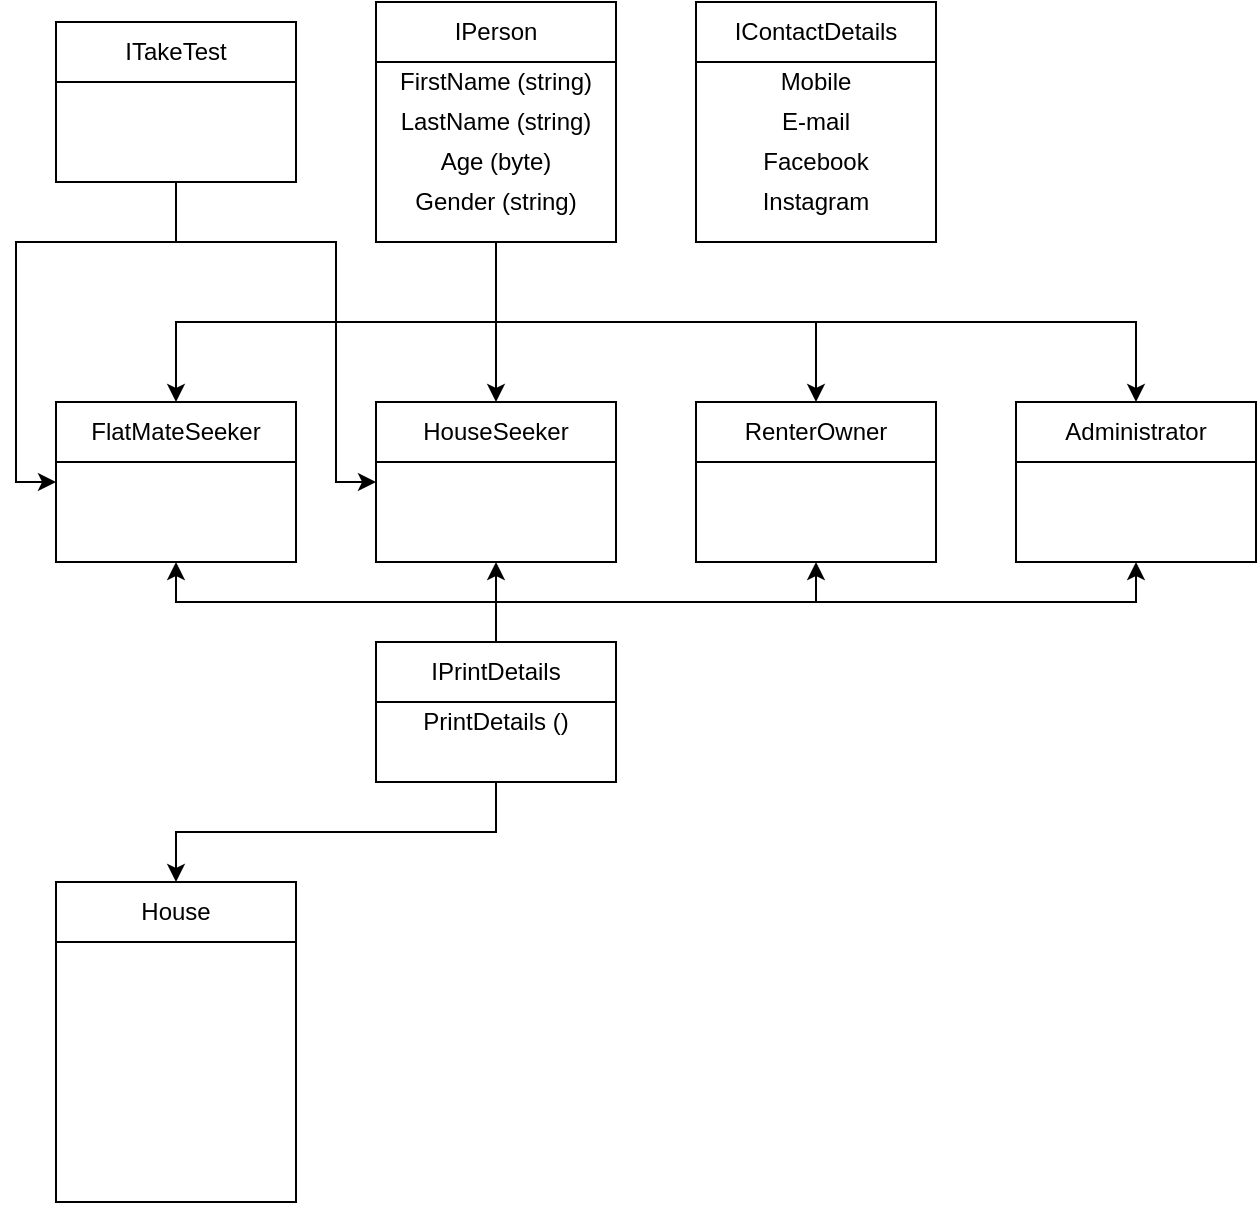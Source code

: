 <mxfile version="14.8.5" type="device"><diagram id="C5RBs43oDa-KdzZeNtuy" name="Page-1"><mxGraphModel dx="1382" dy="774" grid="1" gridSize="10" guides="1" tooltips="1" connect="1" arrows="1" fold="1" page="1" pageScale="1" pageWidth="827" pageHeight="1169" math="0" shadow="0"><root><mxCell id="WIyWlLk6GJQsqaUBKTNV-0"/><mxCell id="WIyWlLk6GJQsqaUBKTNV-1" parent="WIyWlLk6GJQsqaUBKTNV-0"/><mxCell id="Y1bmmIvs4T5GHeJDqUWa-14" style="edgeStyle=orthogonalEdgeStyle;rounded=0;orthogonalLoop=1;jettySize=auto;html=1;exitX=0.5;exitY=1;exitDx=0;exitDy=0;entryX=0.5;entryY=0;entryDx=0;entryDy=0;" parent="WIyWlLk6GJQsqaUBKTNV-1" source="Y1bmmIvs4T5GHeJDqUWa-0" target="Y1bmmIvs4T5GHeJDqUWa-8" edge="1"><mxGeometry relative="1" as="geometry"/></mxCell><mxCell id="Y1bmmIvs4T5GHeJDqUWa-21" style="edgeStyle=orthogonalEdgeStyle;rounded=0;orthogonalLoop=1;jettySize=auto;html=1;exitX=0.5;exitY=1;exitDx=0;exitDy=0;" parent="WIyWlLk6GJQsqaUBKTNV-1" source="Y1bmmIvs4T5GHeJDqUWa-0" target="Y1bmmIvs4T5GHeJDqUWa-18" edge="1"><mxGeometry relative="1" as="geometry"/></mxCell><mxCell id="Y1bmmIvs4T5GHeJDqUWa-22" style="edgeStyle=orthogonalEdgeStyle;rounded=0;orthogonalLoop=1;jettySize=auto;html=1;exitX=0.5;exitY=1;exitDx=0;exitDy=0;" parent="WIyWlLk6GJQsqaUBKTNV-1" source="Y1bmmIvs4T5GHeJDqUWa-0" target="Y1bmmIvs4T5GHeJDqUWa-20" edge="1"><mxGeometry relative="1" as="geometry"/></mxCell><mxCell id="Y1bmmIvs4T5GHeJDqUWa-40" style="edgeStyle=orthogonalEdgeStyle;rounded=0;orthogonalLoop=1;jettySize=auto;html=1;exitX=0.5;exitY=1;exitDx=0;exitDy=0;entryX=0.5;entryY=0;entryDx=0;entryDy=0;" parent="WIyWlLk6GJQsqaUBKTNV-1" source="Y1bmmIvs4T5GHeJDqUWa-0" target="Y1bmmIvs4T5GHeJDqUWa-39" edge="1"><mxGeometry relative="1" as="geometry"/></mxCell><mxCell id="Y1bmmIvs4T5GHeJDqUWa-0" value="" style="rounded=0;whiteSpace=wrap;html=1;fillColor=none;" parent="WIyWlLk6GJQsqaUBKTNV-1" vertex="1"><mxGeometry x="200" y="40" width="120" height="120" as="geometry"/></mxCell><mxCell id="Y1bmmIvs4T5GHeJDqUWa-1" value="IPerson" style="rounded=0;whiteSpace=wrap;html=1;fillColor=none;" parent="WIyWlLk6GJQsqaUBKTNV-1" vertex="1"><mxGeometry x="200" y="40" width="120" height="30" as="geometry"/></mxCell><mxCell id="Y1bmmIvs4T5GHeJDqUWa-2" value="FirstName (string)" style="text;html=1;strokeColor=none;fillColor=none;align=center;verticalAlign=middle;whiteSpace=wrap;rounded=0;" parent="WIyWlLk6GJQsqaUBKTNV-1" vertex="1"><mxGeometry x="200" y="70" width="120" height="20" as="geometry"/></mxCell><mxCell id="Y1bmmIvs4T5GHeJDqUWa-4" value="LastName (string)" style="text;html=1;strokeColor=none;fillColor=none;align=center;verticalAlign=middle;whiteSpace=wrap;rounded=0;" parent="WIyWlLk6GJQsqaUBKTNV-1" vertex="1"><mxGeometry x="200" y="90" width="120" height="20" as="geometry"/></mxCell><mxCell id="Y1bmmIvs4T5GHeJDqUWa-5" value="Age (byte)" style="text;html=1;strokeColor=none;fillColor=none;align=center;verticalAlign=middle;whiteSpace=wrap;rounded=0;" parent="WIyWlLk6GJQsqaUBKTNV-1" vertex="1"><mxGeometry x="200" y="110" width="120" height="20" as="geometry"/></mxCell><mxCell id="Y1bmmIvs4T5GHeJDqUWa-6" value="Gender (string)" style="text;html=1;strokeColor=none;fillColor=none;align=center;verticalAlign=middle;whiteSpace=wrap;rounded=0;" parent="WIyWlLk6GJQsqaUBKTNV-1" vertex="1"><mxGeometry x="200" y="130" width="120" height="20" as="geometry"/></mxCell><mxCell id="Y1bmmIvs4T5GHeJDqUWa-7" value="" style="rounded=0;whiteSpace=wrap;html=1;fillColor=none;" parent="WIyWlLk6GJQsqaUBKTNV-1" vertex="1"><mxGeometry x="40" y="240" width="120" height="80" as="geometry"/></mxCell><mxCell id="Y1bmmIvs4T5GHeJDqUWa-8" value="FlatMateSeeker" style="rounded=0;whiteSpace=wrap;html=1;fillColor=none;" parent="WIyWlLk6GJQsqaUBKTNV-1" vertex="1"><mxGeometry x="40" y="240" width="120" height="30" as="geometry"/></mxCell><mxCell id="Y1bmmIvs4T5GHeJDqUWa-17" value="" style="rounded=0;whiteSpace=wrap;html=1;fillColor=none;" parent="WIyWlLk6GJQsqaUBKTNV-1" vertex="1"><mxGeometry x="200" y="240" width="120" height="80" as="geometry"/></mxCell><mxCell id="Y1bmmIvs4T5GHeJDqUWa-18" value="HouseSeeker" style="rounded=0;whiteSpace=wrap;html=1;fillColor=none;" parent="WIyWlLk6GJQsqaUBKTNV-1" vertex="1"><mxGeometry x="200" y="240" width="120" height="30" as="geometry"/></mxCell><mxCell id="Y1bmmIvs4T5GHeJDqUWa-19" value="" style="rounded=0;whiteSpace=wrap;html=1;fillColor=none;" parent="WIyWlLk6GJQsqaUBKTNV-1" vertex="1"><mxGeometry x="360" y="240" width="120" height="80" as="geometry"/></mxCell><mxCell id="Y1bmmIvs4T5GHeJDqUWa-20" value="RenterOwner" style="rounded=0;whiteSpace=wrap;html=1;fillColor=none;" parent="WIyWlLk6GJQsqaUBKTNV-1" vertex="1"><mxGeometry x="360" y="240" width="120" height="30" as="geometry"/></mxCell><mxCell id="Y1bmmIvs4T5GHeJDqUWa-37" style="edgeStyle=orthogonalEdgeStyle;rounded=0;orthogonalLoop=1;jettySize=auto;html=1;exitX=0.5;exitY=1;exitDx=0;exitDy=0;" parent="WIyWlLk6GJQsqaUBKTNV-1" source="Y1bmmIvs4T5GHeJDqUWa-23" target="Y1bmmIvs4T5GHeJDqUWa-36" edge="1"><mxGeometry relative="1" as="geometry"/></mxCell><mxCell id="Y1bmmIvs4T5GHeJDqUWa-23" value="" style="rounded=0;whiteSpace=wrap;html=1;fillColor=none;" parent="WIyWlLk6GJQsqaUBKTNV-1" vertex="1"><mxGeometry x="200" y="360" width="120" height="70" as="geometry"/></mxCell><mxCell id="Y1bmmIvs4T5GHeJDqUWa-31" style="edgeStyle=orthogonalEdgeStyle;rounded=0;orthogonalLoop=1;jettySize=auto;html=1;exitX=0.5;exitY=0;exitDx=0;exitDy=0;entryX=0.5;entryY=1;entryDx=0;entryDy=0;" parent="WIyWlLk6GJQsqaUBKTNV-1" source="Y1bmmIvs4T5GHeJDqUWa-25" target="Y1bmmIvs4T5GHeJDqUWa-17" edge="1"><mxGeometry relative="1" as="geometry"/></mxCell><mxCell id="Y1bmmIvs4T5GHeJDqUWa-32" style="edgeStyle=orthogonalEdgeStyle;rounded=0;orthogonalLoop=1;jettySize=auto;html=1;exitX=0.5;exitY=0;exitDx=0;exitDy=0;entryX=0.5;entryY=1;entryDx=0;entryDy=0;" parent="WIyWlLk6GJQsqaUBKTNV-1" source="Y1bmmIvs4T5GHeJDqUWa-25" target="Y1bmmIvs4T5GHeJDqUWa-19" edge="1"><mxGeometry relative="1" as="geometry"/></mxCell><mxCell id="Y1bmmIvs4T5GHeJDqUWa-33" style="edgeStyle=orthogonalEdgeStyle;rounded=0;orthogonalLoop=1;jettySize=auto;html=1;exitX=0.5;exitY=0;exitDx=0;exitDy=0;" parent="WIyWlLk6GJQsqaUBKTNV-1" source="Y1bmmIvs4T5GHeJDqUWa-25" target="Y1bmmIvs4T5GHeJDqUWa-7" edge="1"><mxGeometry relative="1" as="geometry"/></mxCell><mxCell id="Y1bmmIvs4T5GHeJDqUWa-41" style="edgeStyle=orthogonalEdgeStyle;rounded=0;orthogonalLoop=1;jettySize=auto;html=1;exitX=0.5;exitY=0;exitDx=0;exitDy=0;entryX=0.5;entryY=1;entryDx=0;entryDy=0;" parent="WIyWlLk6GJQsqaUBKTNV-1" source="Y1bmmIvs4T5GHeJDqUWa-25" target="Y1bmmIvs4T5GHeJDqUWa-38" edge="1"><mxGeometry relative="1" as="geometry"/></mxCell><mxCell id="Y1bmmIvs4T5GHeJDqUWa-25" value="" style="rounded=0;whiteSpace=wrap;html=1;fillColor=none;" parent="WIyWlLk6GJQsqaUBKTNV-1" vertex="1"><mxGeometry x="200" y="360" width="120" height="30" as="geometry"/></mxCell><mxCell id="Y1bmmIvs4T5GHeJDqUWa-26" value="IPrintDetails" style="text;html=1;strokeColor=none;fillColor=none;align=center;verticalAlign=middle;whiteSpace=wrap;rounded=0;" parent="WIyWlLk6GJQsqaUBKTNV-1" vertex="1"><mxGeometry x="240" y="365" width="40" height="20" as="geometry"/></mxCell><mxCell id="Y1bmmIvs4T5GHeJDqUWa-27" value="PrintDetails ()" style="text;html=1;strokeColor=none;fillColor=none;align=center;verticalAlign=middle;whiteSpace=wrap;rounded=0;" parent="WIyWlLk6GJQsqaUBKTNV-1" vertex="1"><mxGeometry x="200" y="390" width="120" height="20" as="geometry"/></mxCell><mxCell id="Y1bmmIvs4T5GHeJDqUWa-34" value="" style="rounded=0;whiteSpace=wrap;html=1;fillColor=none;" parent="WIyWlLk6GJQsqaUBKTNV-1" vertex="1"><mxGeometry x="40" y="480" width="120" height="160" as="geometry"/></mxCell><mxCell id="Y1bmmIvs4T5GHeJDqUWa-36" value="House" style="rounded=0;whiteSpace=wrap;html=1;fillColor=none;" parent="WIyWlLk6GJQsqaUBKTNV-1" vertex="1"><mxGeometry x="40" y="480" width="120" height="30" as="geometry"/></mxCell><mxCell id="Y1bmmIvs4T5GHeJDqUWa-38" value="" style="rounded=0;whiteSpace=wrap;html=1;fillColor=none;" parent="WIyWlLk6GJQsqaUBKTNV-1" vertex="1"><mxGeometry x="520" y="240" width="120" height="80" as="geometry"/></mxCell><mxCell id="Y1bmmIvs4T5GHeJDqUWa-39" value="Administrator" style="rounded=0;whiteSpace=wrap;html=1;fillColor=none;" parent="WIyWlLk6GJQsqaUBKTNV-1" vertex="1"><mxGeometry x="520" y="240" width="120" height="30" as="geometry"/></mxCell><mxCell id="Y1bmmIvs4T5GHeJDqUWa-47" style="edgeStyle=orthogonalEdgeStyle;rounded=0;orthogonalLoop=1;jettySize=auto;html=1;exitX=0.5;exitY=1;exitDx=0;exitDy=0;entryX=0;entryY=0.5;entryDx=0;entryDy=0;" parent="WIyWlLk6GJQsqaUBKTNV-1" source="Y1bmmIvs4T5GHeJDqUWa-42" target="Y1bmmIvs4T5GHeJDqUWa-7" edge="1"><mxGeometry relative="1" as="geometry"><Array as="points"><mxPoint x="100" y="160"/><mxPoint x="20" y="160"/><mxPoint x="20" y="280"/></Array></mxGeometry></mxCell><mxCell id="Y1bmmIvs4T5GHeJDqUWa-48" style="edgeStyle=orthogonalEdgeStyle;rounded=0;orthogonalLoop=1;jettySize=auto;html=1;exitX=0.5;exitY=1;exitDx=0;exitDy=0;entryX=0;entryY=0.5;entryDx=0;entryDy=0;" parent="WIyWlLk6GJQsqaUBKTNV-1" source="Y1bmmIvs4T5GHeJDqUWa-42" target="Y1bmmIvs4T5GHeJDqUWa-17" edge="1"><mxGeometry relative="1" as="geometry"><Array as="points"><mxPoint x="100" y="160"/><mxPoint x="180" y="160"/><mxPoint x="180" y="280"/></Array></mxGeometry></mxCell><mxCell id="Y1bmmIvs4T5GHeJDqUWa-42" value="" style="rounded=0;whiteSpace=wrap;html=1;fillColor=none;" parent="WIyWlLk6GJQsqaUBKTNV-1" vertex="1"><mxGeometry x="40" y="50" width="120" height="80" as="geometry"/></mxCell><mxCell id="Y1bmmIvs4T5GHeJDqUWa-43" value="ITakeTest" style="rounded=0;whiteSpace=wrap;html=1;fillColor=none;" parent="WIyWlLk6GJQsqaUBKTNV-1" vertex="1"><mxGeometry x="40" y="50" width="120" height="30" as="geometry"/></mxCell><mxCell id="-VqshV4I5n56lqimVrdZ-0" value="" style="rounded=0;whiteSpace=wrap;html=1;fillColor=none;" vertex="1" parent="WIyWlLk6GJQsqaUBKTNV-1"><mxGeometry x="360" y="40" width="120" height="120" as="geometry"/></mxCell><mxCell id="-VqshV4I5n56lqimVrdZ-1" value="IContactDetails" style="rounded=0;whiteSpace=wrap;html=1;fillColor=none;" vertex="1" parent="WIyWlLk6GJQsqaUBKTNV-1"><mxGeometry x="360" y="40" width="120" height="30" as="geometry"/></mxCell><mxCell id="-VqshV4I5n56lqimVrdZ-2" value="Mobile" style="text;html=1;strokeColor=none;fillColor=none;align=center;verticalAlign=middle;whiteSpace=wrap;rounded=0;" vertex="1" parent="WIyWlLk6GJQsqaUBKTNV-1"><mxGeometry x="360" y="70" width="120" height="20" as="geometry"/></mxCell><mxCell id="-VqshV4I5n56lqimVrdZ-3" value="E-mail" style="text;html=1;strokeColor=none;fillColor=none;align=center;verticalAlign=middle;whiteSpace=wrap;rounded=0;" vertex="1" parent="WIyWlLk6GJQsqaUBKTNV-1"><mxGeometry x="360" y="90" width="120" height="20" as="geometry"/></mxCell><mxCell id="-VqshV4I5n56lqimVrdZ-4" value="Facebook" style="text;html=1;strokeColor=none;fillColor=none;align=center;verticalAlign=middle;whiteSpace=wrap;rounded=0;" vertex="1" parent="WIyWlLk6GJQsqaUBKTNV-1"><mxGeometry x="360" y="110" width="120" height="20" as="geometry"/></mxCell><mxCell id="-VqshV4I5n56lqimVrdZ-5" value="Instagram" style="text;html=1;strokeColor=none;fillColor=none;align=center;verticalAlign=middle;whiteSpace=wrap;rounded=0;" vertex="1" parent="WIyWlLk6GJQsqaUBKTNV-1"><mxGeometry x="360" y="130" width="120" height="20" as="geometry"/></mxCell></root></mxGraphModel></diagram></mxfile>